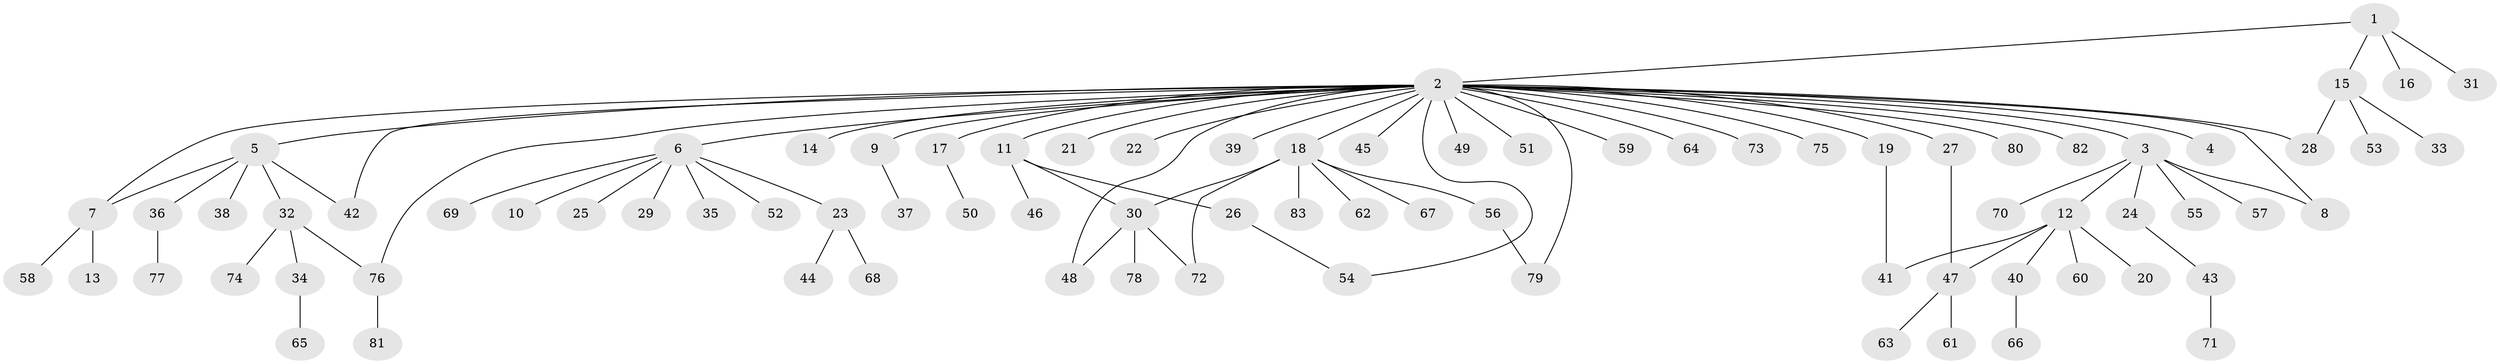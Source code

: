 // Generated by graph-tools (version 1.1) at 2025/01/03/09/25 03:01:52]
// undirected, 83 vertices, 94 edges
graph export_dot {
graph [start="1"]
  node [color=gray90,style=filled];
  1;
  2;
  3;
  4;
  5;
  6;
  7;
  8;
  9;
  10;
  11;
  12;
  13;
  14;
  15;
  16;
  17;
  18;
  19;
  20;
  21;
  22;
  23;
  24;
  25;
  26;
  27;
  28;
  29;
  30;
  31;
  32;
  33;
  34;
  35;
  36;
  37;
  38;
  39;
  40;
  41;
  42;
  43;
  44;
  45;
  46;
  47;
  48;
  49;
  50;
  51;
  52;
  53;
  54;
  55;
  56;
  57;
  58;
  59;
  60;
  61;
  62;
  63;
  64;
  65;
  66;
  67;
  68;
  69;
  70;
  71;
  72;
  73;
  74;
  75;
  76;
  77;
  78;
  79;
  80;
  81;
  82;
  83;
  1 -- 2;
  1 -- 15;
  1 -- 16;
  1 -- 31;
  2 -- 3;
  2 -- 4;
  2 -- 5;
  2 -- 6;
  2 -- 7;
  2 -- 8;
  2 -- 9;
  2 -- 11;
  2 -- 14;
  2 -- 17;
  2 -- 18;
  2 -- 19;
  2 -- 21;
  2 -- 22;
  2 -- 27;
  2 -- 28;
  2 -- 39;
  2 -- 42;
  2 -- 45;
  2 -- 48;
  2 -- 49;
  2 -- 51;
  2 -- 54;
  2 -- 59;
  2 -- 64;
  2 -- 73;
  2 -- 75;
  2 -- 76;
  2 -- 79;
  2 -- 80;
  2 -- 82;
  3 -- 8;
  3 -- 12;
  3 -- 24;
  3 -- 55;
  3 -- 57;
  3 -- 70;
  5 -- 7;
  5 -- 32;
  5 -- 36;
  5 -- 38;
  5 -- 42;
  6 -- 10;
  6 -- 23;
  6 -- 25;
  6 -- 29;
  6 -- 35;
  6 -- 52;
  6 -- 69;
  7 -- 13;
  7 -- 58;
  9 -- 37;
  11 -- 26;
  11 -- 30;
  11 -- 46;
  12 -- 20;
  12 -- 40;
  12 -- 41;
  12 -- 47;
  12 -- 60;
  15 -- 28;
  15 -- 33;
  15 -- 53;
  17 -- 50;
  18 -- 30;
  18 -- 56;
  18 -- 62;
  18 -- 67;
  18 -- 72;
  18 -- 83;
  19 -- 41;
  23 -- 44;
  23 -- 68;
  24 -- 43;
  26 -- 54;
  27 -- 47;
  30 -- 48;
  30 -- 72;
  30 -- 78;
  32 -- 34;
  32 -- 74;
  32 -- 76;
  34 -- 65;
  36 -- 77;
  40 -- 66;
  43 -- 71;
  47 -- 61;
  47 -- 63;
  56 -- 79;
  76 -- 81;
}
